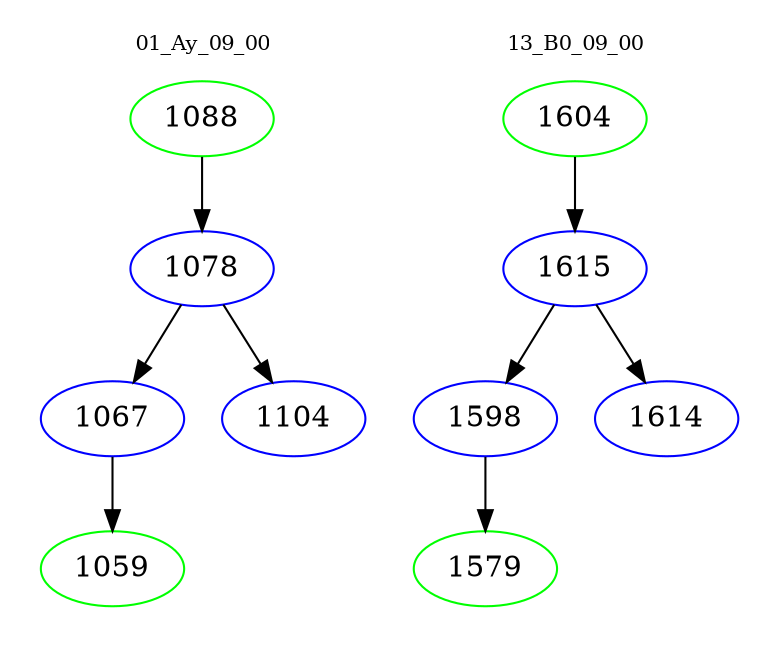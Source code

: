 digraph{
subgraph cluster_0 {
color = white
label = "01_Ay_09_00";
fontsize=10;
T0_1088 [label="1088", color="green"]
T0_1088 -> T0_1078 [color="black"]
T0_1078 [label="1078", color="blue"]
T0_1078 -> T0_1067 [color="black"]
T0_1067 [label="1067", color="blue"]
T0_1067 -> T0_1059 [color="black"]
T0_1059 [label="1059", color="green"]
T0_1078 -> T0_1104 [color="black"]
T0_1104 [label="1104", color="blue"]
}
subgraph cluster_1 {
color = white
label = "13_B0_09_00";
fontsize=10;
T1_1604 [label="1604", color="green"]
T1_1604 -> T1_1615 [color="black"]
T1_1615 [label="1615", color="blue"]
T1_1615 -> T1_1598 [color="black"]
T1_1598 [label="1598", color="blue"]
T1_1598 -> T1_1579 [color="black"]
T1_1579 [label="1579", color="green"]
T1_1615 -> T1_1614 [color="black"]
T1_1614 [label="1614", color="blue"]
}
}
